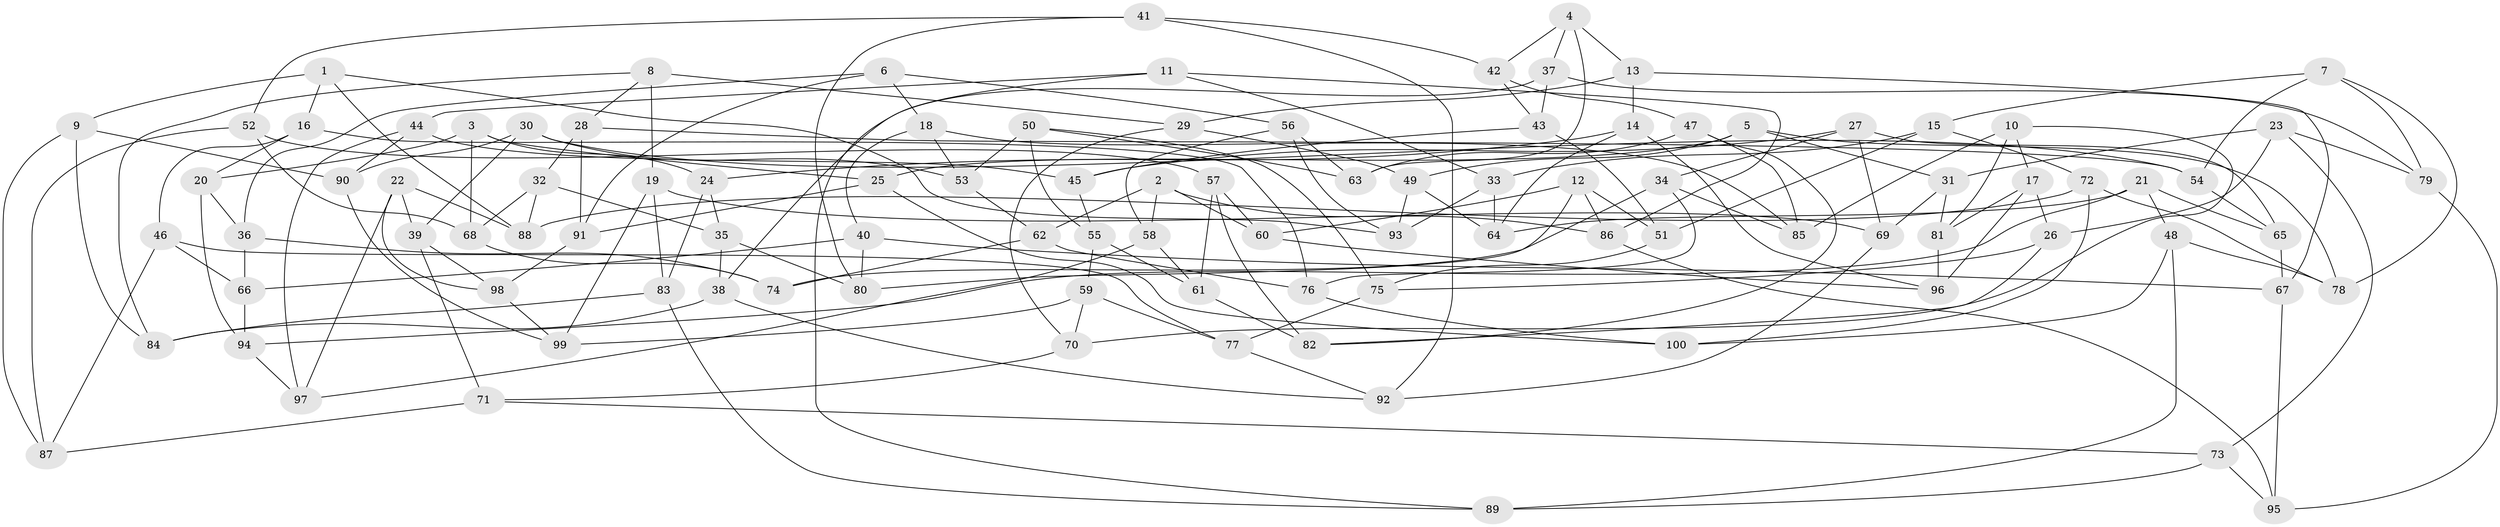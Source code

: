 // Generated by graph-tools (version 1.1) at 2025/11/02/21/25 10:11:16]
// undirected, 100 vertices, 200 edges
graph export_dot {
graph [start="1"]
  node [color=gray90,style=filled];
  1;
  2;
  3;
  4;
  5;
  6;
  7;
  8;
  9;
  10;
  11;
  12;
  13;
  14;
  15;
  16;
  17;
  18;
  19;
  20;
  21;
  22;
  23;
  24;
  25;
  26;
  27;
  28;
  29;
  30;
  31;
  32;
  33;
  34;
  35;
  36;
  37;
  38;
  39;
  40;
  41;
  42;
  43;
  44;
  45;
  46;
  47;
  48;
  49;
  50;
  51;
  52;
  53;
  54;
  55;
  56;
  57;
  58;
  59;
  60;
  61;
  62;
  63;
  64;
  65;
  66;
  67;
  68;
  69;
  70;
  71;
  72;
  73;
  74;
  75;
  76;
  77;
  78;
  79;
  80;
  81;
  82;
  83;
  84;
  85;
  86;
  87;
  88;
  89;
  90;
  91;
  92;
  93;
  94;
  95;
  96;
  97;
  98;
  99;
  100;
  1 -- 93;
  1 -- 9;
  1 -- 88;
  1 -- 16;
  2 -- 60;
  2 -- 58;
  2 -- 62;
  2 -- 86;
  3 -- 20;
  3 -- 25;
  3 -- 24;
  3 -- 68;
  4 -- 63;
  4 -- 37;
  4 -- 42;
  4 -- 13;
  5 -- 31;
  5 -- 78;
  5 -- 25;
  5 -- 49;
  6 -- 36;
  6 -- 56;
  6 -- 91;
  6 -- 18;
  7 -- 78;
  7 -- 79;
  7 -- 54;
  7 -- 15;
  8 -- 19;
  8 -- 29;
  8 -- 28;
  8 -- 84;
  9 -- 87;
  9 -- 84;
  9 -- 90;
  10 -- 17;
  10 -- 85;
  10 -- 81;
  10 -- 70;
  11 -- 89;
  11 -- 86;
  11 -- 33;
  11 -- 44;
  12 -- 60;
  12 -- 80;
  12 -- 51;
  12 -- 86;
  13 -- 14;
  13 -- 67;
  13 -- 29;
  14 -- 96;
  14 -- 24;
  14 -- 64;
  15 -- 33;
  15 -- 51;
  15 -- 72;
  16 -- 20;
  16 -- 46;
  16 -- 76;
  17 -- 81;
  17 -- 96;
  17 -- 26;
  18 -- 40;
  18 -- 85;
  18 -- 53;
  19 -- 83;
  19 -- 99;
  19 -- 69;
  20 -- 36;
  20 -- 94;
  21 -- 48;
  21 -- 64;
  21 -- 94;
  21 -- 65;
  22 -- 97;
  22 -- 88;
  22 -- 39;
  22 -- 98;
  23 -- 31;
  23 -- 73;
  23 -- 26;
  23 -- 79;
  24 -- 35;
  24 -- 83;
  25 -- 100;
  25 -- 91;
  26 -- 82;
  26 -- 75;
  27 -- 65;
  27 -- 45;
  27 -- 34;
  27 -- 69;
  28 -- 54;
  28 -- 91;
  28 -- 32;
  29 -- 70;
  29 -- 49;
  30 -- 54;
  30 -- 39;
  30 -- 90;
  30 -- 53;
  31 -- 81;
  31 -- 69;
  32 -- 35;
  32 -- 68;
  32 -- 88;
  33 -- 64;
  33 -- 93;
  34 -- 76;
  34 -- 74;
  34 -- 85;
  35 -- 38;
  35 -- 80;
  36 -- 74;
  36 -- 66;
  37 -- 43;
  37 -- 38;
  37 -- 79;
  38 -- 92;
  38 -- 84;
  39 -- 98;
  39 -- 71;
  40 -- 67;
  40 -- 80;
  40 -- 66;
  41 -- 52;
  41 -- 80;
  41 -- 42;
  41 -- 92;
  42 -- 43;
  42 -- 47;
  43 -- 45;
  43 -- 51;
  44 -- 45;
  44 -- 97;
  44 -- 90;
  45 -- 55;
  46 -- 66;
  46 -- 77;
  46 -- 87;
  47 -- 63;
  47 -- 85;
  47 -- 82;
  48 -- 78;
  48 -- 89;
  48 -- 100;
  49 -- 64;
  49 -- 93;
  50 -- 55;
  50 -- 63;
  50 -- 53;
  50 -- 75;
  51 -- 75;
  52 -- 68;
  52 -- 57;
  52 -- 87;
  53 -- 62;
  54 -- 65;
  55 -- 61;
  55 -- 59;
  56 -- 58;
  56 -- 93;
  56 -- 63;
  57 -- 82;
  57 -- 60;
  57 -- 61;
  58 -- 97;
  58 -- 61;
  59 -- 99;
  59 -- 70;
  59 -- 77;
  60 -- 96;
  61 -- 82;
  62 -- 76;
  62 -- 74;
  65 -- 67;
  66 -- 94;
  67 -- 95;
  68 -- 74;
  69 -- 92;
  70 -- 71;
  71 -- 73;
  71 -- 87;
  72 -- 88;
  72 -- 100;
  72 -- 78;
  73 -- 89;
  73 -- 95;
  75 -- 77;
  76 -- 100;
  77 -- 92;
  79 -- 95;
  81 -- 96;
  83 -- 84;
  83 -- 89;
  86 -- 95;
  90 -- 99;
  91 -- 98;
  94 -- 97;
  98 -- 99;
}
